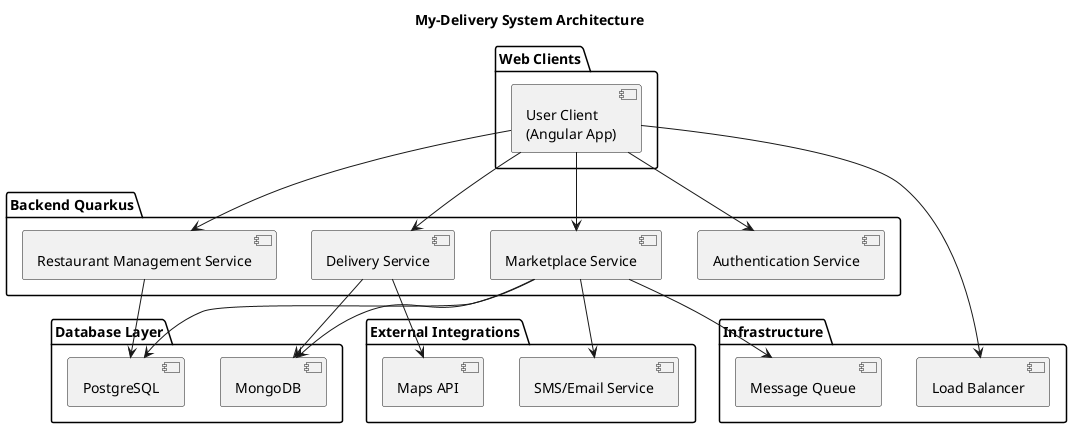 @startuml
title My-Delivery System Architecture

package "Web Clients" {
  [User Client\n(Angular App)] 
}

package "Backend Quarkus" {
  [Authentication Service] 
  [Restaurant Management Service] 
  [Marketplace Service] 
  [Delivery Service] 
}

package "Database Layer" {
  [PostgreSQL] 
  [MongoDB] 
}

package "External Integrations" {
  [Maps API] 
  [SMS/Email Service]
}

package "Infrastructure" {
  [Load Balancer] 
  [Message Queue]
}

' Define interactions between components
[User Client\n(Angular App)] --> [Authentication Service]
[User Client\n(Angular App)] --> [Restaurant Management Service]
[User Client\n(Angular App)] --> [Marketplace Service]
[User Client\n(Angular App)] --> [Delivery Service]

[Marketplace Service] --> [PostgreSQL]
[Marketplace Service] --> [MongoDB]
[Restaurant Management Service] --> [PostgreSQL]
[Delivery Service] --> [MongoDB]

[Delivery Service] --> [Maps API]
[Marketplace Service] --> [SMS/Email Service]

[User Client\n(Angular App)] --> [Load Balancer]

[Marketplace Service] --> [Message Queue]
@enduml
